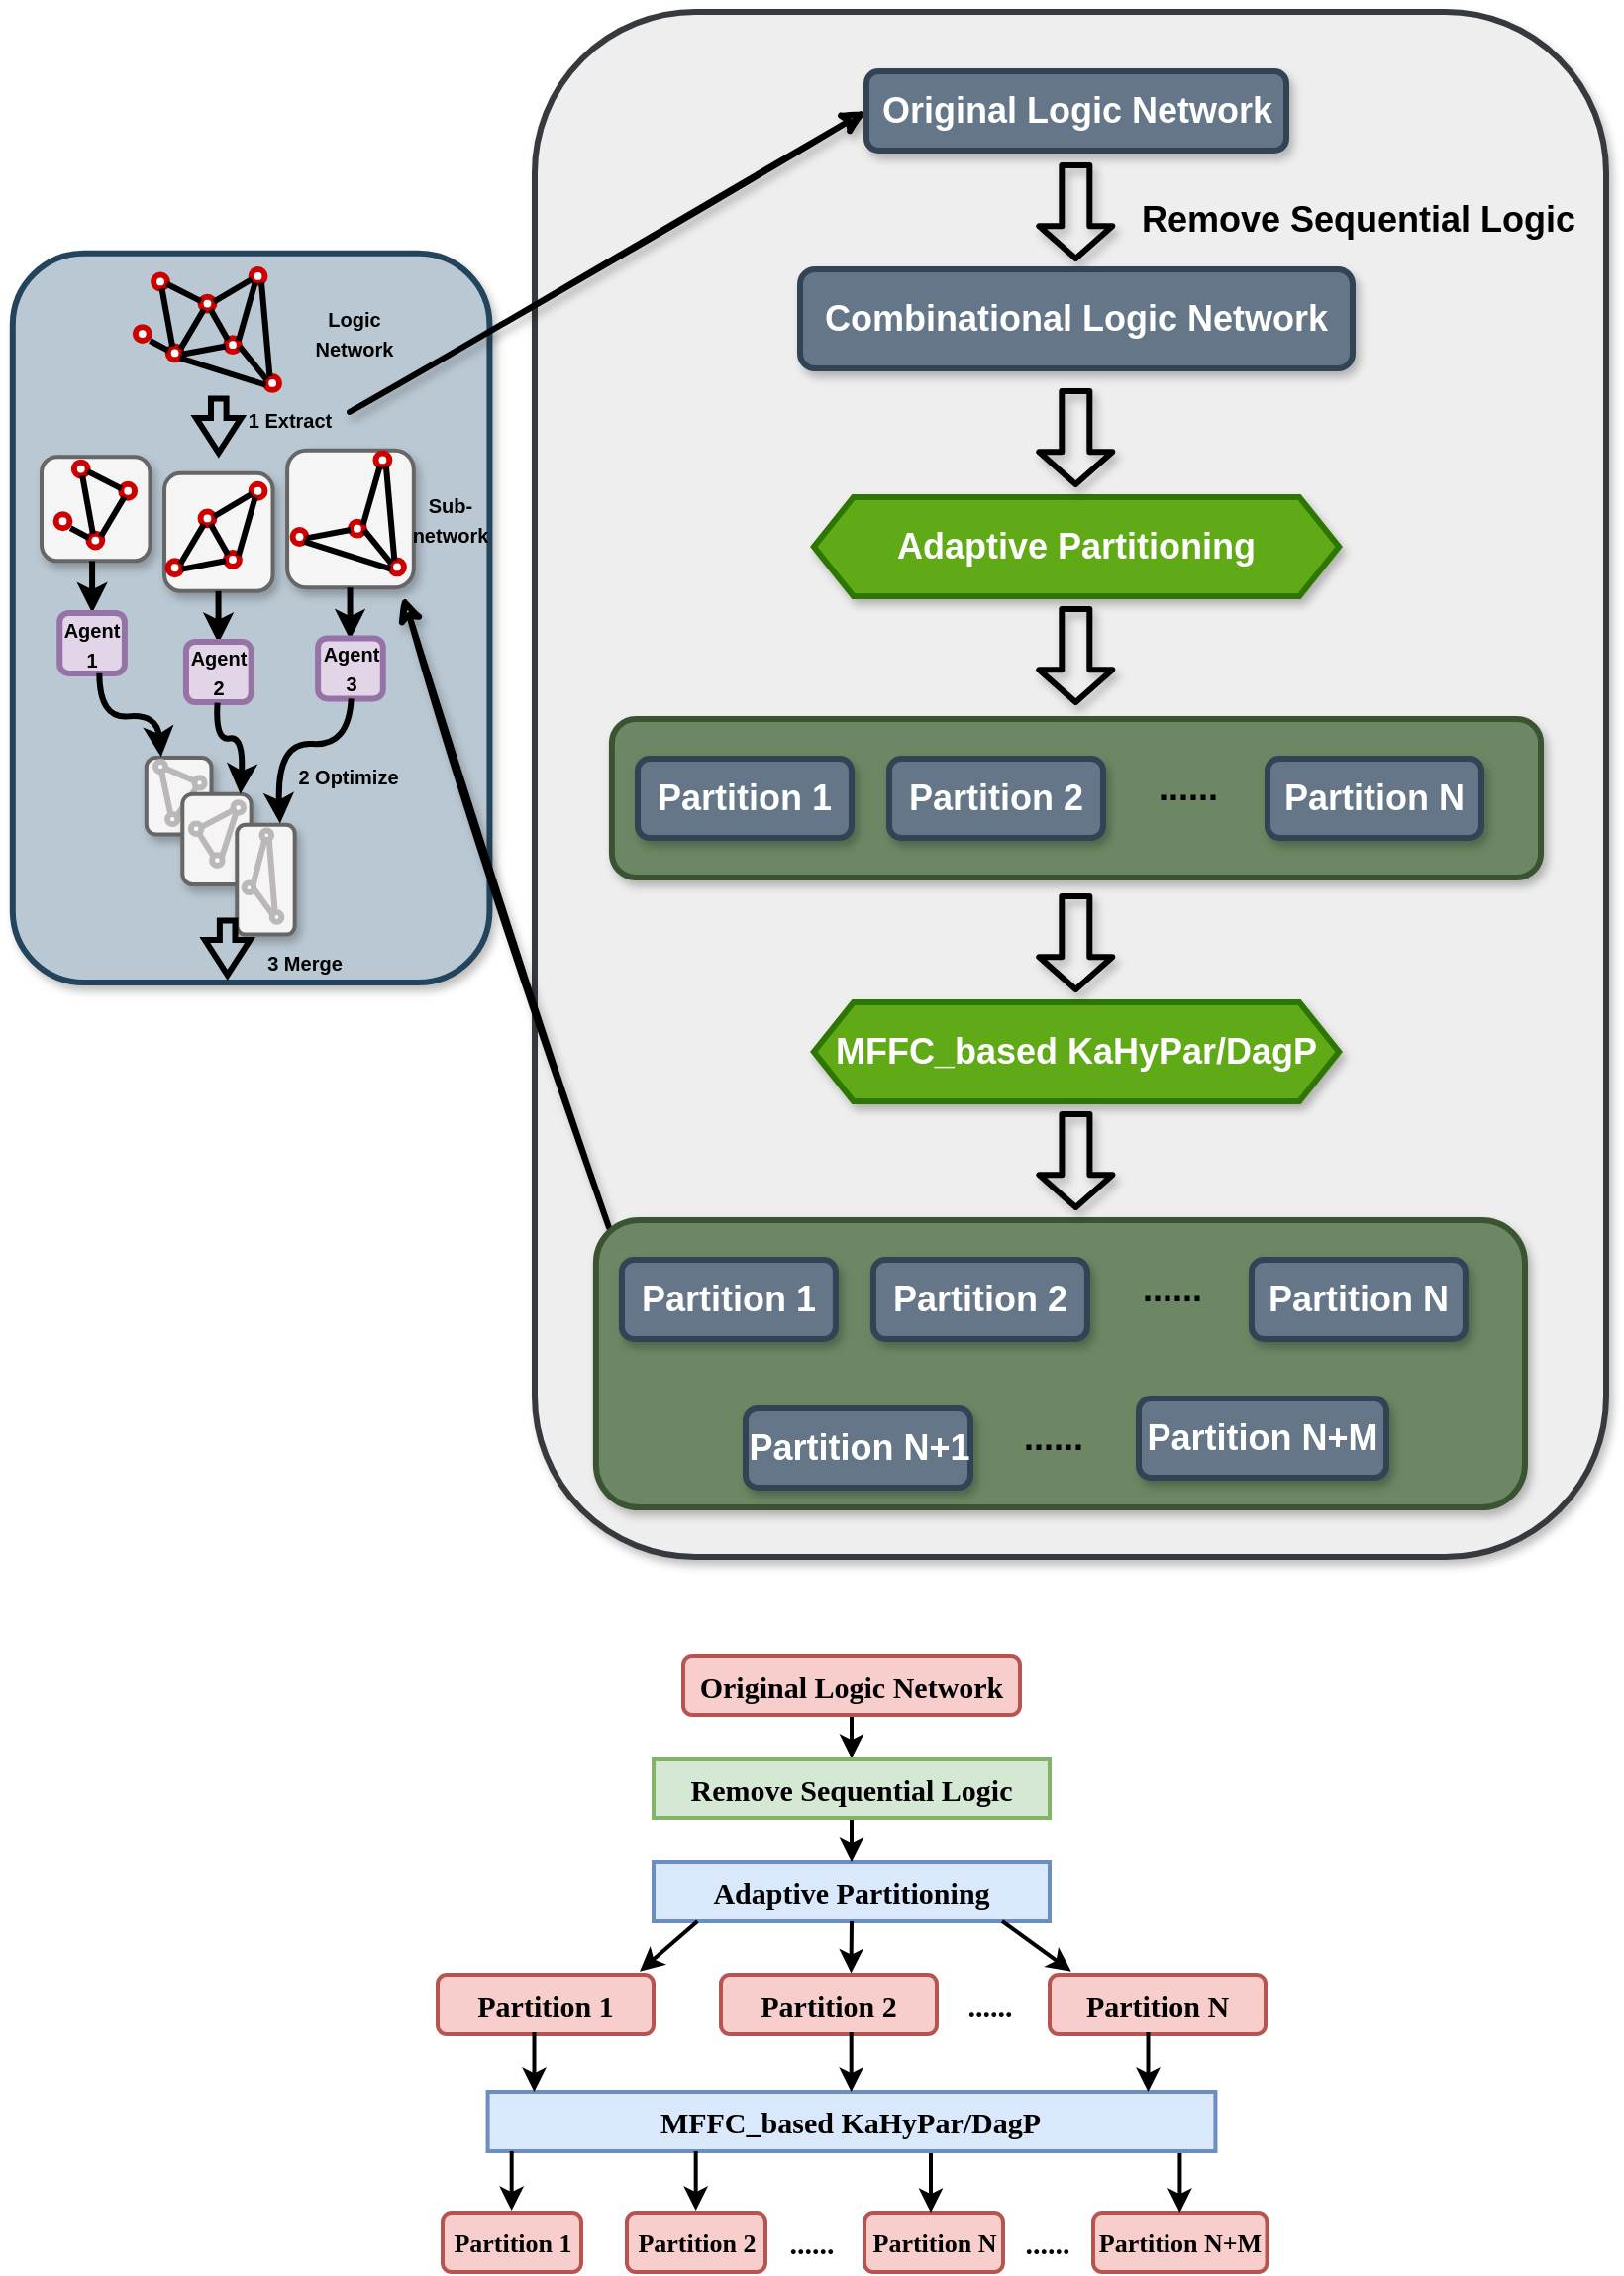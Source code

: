 <mxfile version="24.6.2" type="github">
  <diagram name="第 1 页" id="j_07Ym5FIF2X4ZPxHcAr">
    <mxGraphModel dx="2891" dy="2411" grid="1" gridSize="10" guides="1" tooltips="1" connect="1" arrows="1" fold="1" page="1" pageScale="1" pageWidth="500" pageHeight="350" math="0" shadow="0">
      <root>
        <mxCell id="0" />
        <mxCell id="1" parent="0" />
        <mxCell id="7EjFisQ0ylx8nIiFaVZQ-126" value="" style="rounded=1;whiteSpace=wrap;html=1;glass=0;shadow=1;strokeWidth=3;fontSize=18;fillColor=#eeeeee;strokeColor=#36393d;" vertex="1" parent="1">
          <mxGeometry x="-611" y="-820" width="541" height="780" as="geometry" />
        </mxCell>
        <mxCell id="RKz9n2dJhe-HLLSOtMHz-3" value="&lt;font face=&quot;Times New Roman&quot; style=&quot;font-size: 15px;&quot;&gt;Adaptive Partitioning&lt;/font&gt;" style="rounded=0;whiteSpace=wrap;html=1;fillColor=#dae8fc;strokeColor=#6c8ebf;fontStyle=1;fontSize=15;strokeWidth=2;" parent="1" vertex="1">
          <mxGeometry x="-551" y="114" width="200" height="30" as="geometry" />
        </mxCell>
        <mxCell id="RKz9n2dJhe-HLLSOtMHz-4" value="&lt;font face=&quot;Times New Roman&quot; style=&quot;font-size: 15px;&quot;&gt;Partition 1&lt;/font&gt;" style="rounded=1;whiteSpace=wrap;html=1;fillColor=#f8cecc;strokeColor=#b85450;fontStyle=1;fontSize=15;strokeWidth=2;" parent="1" vertex="1">
          <mxGeometry x="-660" y="171" width="109" height="30" as="geometry" />
        </mxCell>
        <mxCell id="RKz9n2dJhe-HLLSOtMHz-5" value="&lt;font face=&quot;Times New Roman&quot; style=&quot;font-size: 15px;&quot;&gt;Partition 2&lt;/font&gt;" style="rounded=1;whiteSpace=wrap;html=1;fillColor=#f8cecc;strokeColor=#b85450;fontStyle=1;fontSize=15;strokeWidth=2;" parent="1" vertex="1">
          <mxGeometry x="-517" y="171" width="109" height="30" as="geometry" />
        </mxCell>
        <mxCell id="RKz9n2dJhe-HLLSOtMHz-6" value="&lt;font face=&quot;Times New Roman&quot; style=&quot;font-size: 15px;&quot;&gt;&lt;span style=&quot;font-size: 15px;&quot;&gt;......&lt;/span&gt;&lt;/font&gt;" style="text;html=1;strokeColor=none;fillColor=none;align=center;verticalAlign=middle;whiteSpace=wrap;rounded=0;fontStyle=1;fontSize=15;strokeWidth=3;" parent="1" vertex="1">
          <mxGeometry x="-411" y="171" width="60" height="30" as="geometry" />
        </mxCell>
        <mxCell id="RKz9n2dJhe-HLLSOtMHz-7" value="&lt;font face=&quot;Times New Roman&quot; style=&quot;font-size: 15px;&quot;&gt;Partition N&lt;/font&gt;" style="rounded=1;whiteSpace=wrap;html=1;fillColor=#f8cecc;strokeColor=#b85450;fontStyle=1;fontSize=15;strokeWidth=2;" parent="1" vertex="1">
          <mxGeometry x="-351" y="171" width="109" height="30" as="geometry" />
        </mxCell>
        <mxCell id="RKz9n2dJhe-HLLSOtMHz-16" value="" style="endArrow=classic;html=1;rounded=0;exitX=0.111;exitY=1.001;exitDx=0;exitDy=0;exitPerimeter=0;entryX=0.936;entryY=-0.056;entryDx=0;entryDy=0;entryPerimeter=0;fontStyle=1;fontSize=15;strokeWidth=2;" parent="1" source="RKz9n2dJhe-HLLSOtMHz-3" target="RKz9n2dJhe-HLLSOtMHz-4" edge="1">
          <mxGeometry width="50" height="50" relative="1" as="geometry">
            <mxPoint x="-551" y="154" as="sourcePoint" />
            <mxPoint x="-571" y="174" as="targetPoint" />
          </mxGeometry>
        </mxCell>
        <mxCell id="RKz9n2dJhe-HLLSOtMHz-18" value="" style="endArrow=classic;html=1;rounded=0;exitX=0.5;exitY=1;exitDx=0;exitDy=0;entryX=0.603;entryY=-0.026;entryDx=0;entryDy=0;entryPerimeter=0;fontStyle=1;fontSize=15;strokeWidth=2;" parent="1" source="RKz9n2dJhe-HLLSOtMHz-3" target="RKz9n2dJhe-HLLSOtMHz-5" edge="1">
          <mxGeometry width="50" height="50" relative="1" as="geometry">
            <mxPoint x="-477" y="154" as="sourcePoint" />
            <mxPoint x="-477" y="174" as="targetPoint" />
          </mxGeometry>
        </mxCell>
        <mxCell id="RKz9n2dJhe-HLLSOtMHz-19" value="" style="endArrow=classic;html=1;rounded=0;exitX=0.88;exitY=0.998;exitDx=0;exitDy=0;exitPerimeter=0;entryX=0.1;entryY=-0.056;entryDx=0;entryDy=0;entryPerimeter=0;fontStyle=1;fontSize=15;strokeWidth=2;" parent="1" source="RKz9n2dJhe-HLLSOtMHz-3" target="RKz9n2dJhe-HLLSOtMHz-7" edge="1">
          <mxGeometry width="50" height="50" relative="1" as="geometry">
            <mxPoint x="-366.28" y="154" as="sourcePoint" />
            <mxPoint x="-347" y="174" as="targetPoint" />
          </mxGeometry>
        </mxCell>
        <mxCell id="RKz9n2dJhe-HLLSOtMHz-30" style="edgeStyle=orthogonalEdgeStyle;rounded=0;orthogonalLoop=1;jettySize=auto;html=1;fontStyle=1;fontSize=15;strokeWidth=2;" parent="1" source="RKz9n2dJhe-HLLSOtMHz-31" target="RKz9n2dJhe-HLLSOtMHz-32" edge="1">
          <mxGeometry relative="1" as="geometry">
            <mxPoint x="-451" y="56" as="targetPoint" />
          </mxGeometry>
        </mxCell>
        <mxCell id="RKz9n2dJhe-HLLSOtMHz-31" value="&lt;font face=&quot;Times New Roman&quot; style=&quot;font-size: 15px;&quot;&gt;Original Logic Network&lt;/font&gt;" style="rounded=1;whiteSpace=wrap;html=1;fillColor=#f8cecc;strokeColor=#b85450;fontStyle=1;fontSize=15;strokeWidth=2;" parent="1" vertex="1">
          <mxGeometry x="-536" y="10" width="170" height="30" as="geometry" />
        </mxCell>
        <mxCell id="RKz9n2dJhe-HLLSOtMHz-34" style="edgeStyle=orthogonalEdgeStyle;rounded=0;orthogonalLoop=1;jettySize=auto;html=1;entryX=0.5;entryY=0;entryDx=0;entryDy=0;fontStyle=1;fontSize=15;strokeWidth=2;" parent="1" source="RKz9n2dJhe-HLLSOtMHz-32" target="RKz9n2dJhe-HLLSOtMHz-3" edge="1">
          <mxGeometry relative="1" as="geometry">
            <Array as="points">
              <mxPoint x="-451" y="114" />
              <mxPoint x="-451" y="114" />
            </Array>
          </mxGeometry>
        </mxCell>
        <mxCell id="RKz9n2dJhe-HLLSOtMHz-32" value="&lt;font face=&quot;Times New Roman&quot; style=&quot;font-size: 15px;&quot;&gt;Remove Sequential Logic&lt;/font&gt;" style="rounded=0;whiteSpace=wrap;html=1;fillColor=#d5e8d4;strokeColor=#82b366;fontStyle=1;fontSize=15;strokeWidth=2;" parent="1" vertex="1">
          <mxGeometry x="-551" y="62" width="200" height="30" as="geometry" />
        </mxCell>
        <mxCell id="RKz9n2dJhe-HLLSOtMHz-35" value="&lt;font face=&quot;Times New Roman&quot; style=&quot;font-size: 15px;&quot;&gt;MFFC_based KaHyPar/DagP&lt;/font&gt;" style="rounded=0;whiteSpace=wrap;html=1;fillColor=#dae8fc;strokeColor=#6c8ebf;fontStyle=1;fontSize=15;strokeWidth=2;" parent="1" vertex="1">
          <mxGeometry x="-634.72" y="230" width="367.44" height="30" as="geometry" />
        </mxCell>
        <mxCell id="RKz9n2dJhe-HLLSOtMHz-58" value="&lt;font face=&quot;Times New Roman&quot; style=&quot;font-size: 13px;&quot;&gt;Partition 1&lt;/font&gt;" style="rounded=1;whiteSpace=wrap;html=1;fillColor=#f8cecc;strokeColor=#b85450;fontStyle=1;fontSize=13;strokeWidth=2;" parent="1" vertex="1">
          <mxGeometry x="-657.5" y="291" width="70" height="30" as="geometry" />
        </mxCell>
        <mxCell id="RKz9n2dJhe-HLLSOtMHz-59" value="&lt;font face=&quot;Times New Roman&quot; style=&quot;font-size: 13px;&quot;&gt;Partition 2&lt;/font&gt;" style="rounded=1;whiteSpace=wrap;html=1;fillColor=#f8cecc;strokeColor=#b85450;fontStyle=1;fontSize=13;strokeWidth=2;" parent="1" vertex="1">
          <mxGeometry x="-564.5" y="291" width="70" height="30" as="geometry" />
        </mxCell>
        <mxCell id="RKz9n2dJhe-HLLSOtMHz-60" value="&lt;font face=&quot;Times New Roman&quot; style=&quot;font-size: 13px;&quot;&gt;Partition N&lt;/font&gt;" style="rounded=1;whiteSpace=wrap;html=1;fillColor=#f8cecc;strokeColor=#b85450;fontStyle=1;fontSize=13;strokeWidth=2;" parent="1" vertex="1">
          <mxGeometry x="-444.5" y="291" width="70" height="30" as="geometry" />
        </mxCell>
        <mxCell id="RKz9n2dJhe-HLLSOtMHz-61" value="&lt;font face=&quot;Times New Roman&quot; style=&quot;font-size: 15px;&quot;&gt;&lt;span style=&quot;font-size: 15px;&quot;&gt;......&lt;/span&gt;&lt;/font&gt;" style="text;html=1;strokeColor=none;fillColor=none;align=center;verticalAlign=middle;whiteSpace=wrap;rounded=0;fontStyle=1;fontSize=15;strokeWidth=3;" parent="1" vertex="1">
          <mxGeometry x="-501.5" y="291" width="60" height="30" as="geometry" />
        </mxCell>
        <mxCell id="RKz9n2dJhe-HLLSOtMHz-62" value="&lt;font face=&quot;Times New Roman&quot; style=&quot;font-size: 15px;&quot;&gt;&lt;span style=&quot;font-size: 15px;&quot;&gt;......&lt;/span&gt;&lt;/font&gt;" style="text;html=1;strokeColor=none;fillColor=none;align=center;verticalAlign=middle;whiteSpace=wrap;rounded=0;fontStyle=1;fontSize=15;strokeWidth=3;" parent="1" vertex="1">
          <mxGeometry x="-382.5" y="291" width="60" height="30" as="geometry" />
        </mxCell>
        <mxCell id="RKz9n2dJhe-HLLSOtMHz-63" value="&lt;font face=&quot;Times New Roman&quot; style=&quot;font-size: 13px;&quot;&gt;Partition N+M&lt;/font&gt;" style="rounded=1;whiteSpace=wrap;html=1;fillColor=#f8cecc;strokeColor=#b85450;fontStyle=1;fontSize=13;strokeWidth=2;" parent="1" vertex="1">
          <mxGeometry x="-329" y="291" width="87.75" height="30" as="geometry" />
        </mxCell>
        <mxCell id="RKz9n2dJhe-HLLSOtMHz-72" style="edgeStyle=orthogonalEdgeStyle;rounded=0;orthogonalLoop=1;jettySize=auto;html=1;entryX=0.5;entryY=0;entryDx=0;entryDy=0;fontStyle=1;fontSize=15;strokeWidth=3;" parent="1" edge="1">
          <mxGeometry relative="1" as="geometry">
            <mxPoint x="-259.793" y="514" as="sourcePoint" />
          </mxGeometry>
        </mxCell>
        <mxCell id="ZLf4MFJqLTjFAyUDDvO9-2" style="edgeStyle=orthogonalEdgeStyle;rounded=0;orthogonalLoop=1;jettySize=auto;html=1;entryX=0.092;entryY=0;entryDx=0;entryDy=0;entryPerimeter=0;fontStyle=1;fontSize=15;strokeWidth=2;" parent="1" edge="1">
          <mxGeometry relative="1" as="geometry">
            <mxPoint x="-611.25" y="230" as="targetPoint" />
            <mxPoint x="-611.25" y="200" as="sourcePoint" />
          </mxGeometry>
        </mxCell>
        <mxCell id="ZLf4MFJqLTjFAyUDDvO9-3" style="edgeStyle=orthogonalEdgeStyle;rounded=0;orthogonalLoop=1;jettySize=auto;html=1;entryX=0.092;entryY=0;entryDx=0;entryDy=0;entryPerimeter=0;fontStyle=1;fontSize=15;strokeWidth=2;" parent="1" edge="1">
          <mxGeometry relative="1" as="geometry">
            <mxPoint x="-451.17" y="230" as="targetPoint" />
            <mxPoint x="-451.17" y="200" as="sourcePoint" />
          </mxGeometry>
        </mxCell>
        <mxCell id="ZLf4MFJqLTjFAyUDDvO9-4" style="edgeStyle=orthogonalEdgeStyle;rounded=0;orthogonalLoop=1;jettySize=auto;html=1;entryX=0.092;entryY=0;entryDx=0;entryDy=0;entryPerimeter=0;fontStyle=1;fontSize=15;strokeWidth=2;" parent="1" edge="1">
          <mxGeometry relative="1" as="geometry">
            <mxPoint x="-301.25" y="230" as="targetPoint" />
            <mxPoint x="-301.25" y="200" as="sourcePoint" />
          </mxGeometry>
        </mxCell>
        <mxCell id="ZLf4MFJqLTjFAyUDDvO9-5" style="edgeStyle=orthogonalEdgeStyle;rounded=0;orthogonalLoop=1;jettySize=auto;html=1;entryX=0.092;entryY=0;entryDx=0;entryDy=0;entryPerimeter=0;fontStyle=1;fontSize=15;strokeWidth=2;" parent="1" edge="1">
          <mxGeometry relative="1" as="geometry">
            <mxPoint x="-622.67" y="290" as="targetPoint" />
            <mxPoint x="-622.67" y="260" as="sourcePoint" />
          </mxGeometry>
        </mxCell>
        <mxCell id="ZLf4MFJqLTjFAyUDDvO9-6" style="edgeStyle=orthogonalEdgeStyle;rounded=0;orthogonalLoop=1;jettySize=auto;html=1;entryX=0.092;entryY=0;entryDx=0;entryDy=0;entryPerimeter=0;fontStyle=1;fontSize=15;strokeWidth=2;" parent="1" edge="1">
          <mxGeometry relative="1" as="geometry">
            <mxPoint x="-529.67" y="290" as="targetPoint" />
            <mxPoint x="-529.67" y="260" as="sourcePoint" />
          </mxGeometry>
        </mxCell>
        <mxCell id="ZLf4MFJqLTjFAyUDDvO9-7" style="edgeStyle=orthogonalEdgeStyle;rounded=0;orthogonalLoop=1;jettySize=auto;html=1;entryX=0.092;entryY=0;entryDx=0;entryDy=0;entryPerimeter=0;fontStyle=1;fontSize=15;strokeWidth=2;" parent="1" edge="1">
          <mxGeometry relative="1" as="geometry">
            <mxPoint x="-411" y="291" as="targetPoint" />
            <mxPoint x="-411" y="261" as="sourcePoint" />
          </mxGeometry>
        </mxCell>
        <mxCell id="ZLf4MFJqLTjFAyUDDvO9-8" style="edgeStyle=orthogonalEdgeStyle;rounded=0;orthogonalLoop=1;jettySize=auto;html=1;entryX=0.092;entryY=0;entryDx=0;entryDy=0;entryPerimeter=0;fontStyle=1;fontSize=15;strokeWidth=2;" parent="1" edge="1">
          <mxGeometry relative="1" as="geometry">
            <mxPoint x="-285.29" y="291" as="targetPoint" />
            <mxPoint x="-285.29" y="261" as="sourcePoint" />
          </mxGeometry>
        </mxCell>
        <mxCell id="7EjFisQ0ylx8nIiFaVZQ-1" value="" style="group" vertex="1" connectable="0" parent="1">
          <mxGeometry x="-860" y="-690" width="270" height="360" as="geometry" />
        </mxCell>
        <mxCell id="7EjFisQ0ylx8nIiFaVZQ-2" value="" style="rounded=1;whiteSpace=wrap;html=1;fillColor=#bac8d3;strokeColor=#23445d;strokeWidth=3;shadow=1;" vertex="1" parent="7EjFisQ0ylx8nIiFaVZQ-1">
          <mxGeometry x="-14.595" y="-8.182" width="240.811" height="368.182" as="geometry" />
        </mxCell>
        <mxCell id="7EjFisQ0ylx8nIiFaVZQ-3" value="" style="rounded=1;whiteSpace=wrap;html=1;fillColor=#f5f5f5;fontColor=#333333;strokeColor=#666666;strokeWidth=2;shadow=1;" vertex="1" parent="7EjFisQ0ylx8nIiFaVZQ-1">
          <mxGeometry x="124.054" y="91.385" width="63.851" height="69.231" as="geometry" />
        </mxCell>
        <mxCell id="7EjFisQ0ylx8nIiFaVZQ-4" value="" style="rounded=1;whiteSpace=wrap;html=1;fillColor=#f5f5f5;fontColor=#333333;strokeColor=#666666;strokeWidth=2;shadow=1;" vertex="1" parent="7EjFisQ0ylx8nIiFaVZQ-1">
          <mxGeometry x="62.027" y="102.877" width="54.73" height="59.538" as="geometry" />
        </mxCell>
        <mxCell id="7EjFisQ0ylx8nIiFaVZQ-5" value="" style="rounded=1;whiteSpace=wrap;html=1;fillColor=#f5f5f5;fontColor=#333333;strokeColor=#666666;strokeWidth=2;shadow=1;" vertex="1" parent="7EjFisQ0ylx8nIiFaVZQ-1">
          <mxGeometry y="94.569" width="54.73" height="52.615" as="geometry" />
        </mxCell>
        <mxCell id="7EjFisQ0ylx8nIiFaVZQ-6" value="" style="ellipse;whiteSpace=wrap;html=1;aspect=fixed;strokeColor=#CC0000;strokeWidth=3;" vertex="1" parent="7EjFisQ0ylx8nIiFaVZQ-1">
          <mxGeometry x="56.554" y="2.769" width="6.916" height="6.916" as="geometry" />
        </mxCell>
        <mxCell id="7EjFisQ0ylx8nIiFaVZQ-7" value="" style="ellipse;whiteSpace=wrap;html=1;aspect=fixed;strokeColor=#CC0000;strokeWidth=3;" vertex="1" parent="7EjFisQ0ylx8nIiFaVZQ-1">
          <mxGeometry x="63.851" y="38.769" width="6.916" height="6.916" as="geometry" />
        </mxCell>
        <mxCell id="7EjFisQ0ylx8nIiFaVZQ-8" value="" style="ellipse;whiteSpace=wrap;html=1;aspect=fixed;strokeColor=#CC0000;strokeWidth=3;" vertex="1" parent="7EjFisQ0ylx8nIiFaVZQ-1">
          <mxGeometry x="80.27" y="13.846" width="6.916" height="6.916" as="geometry" />
        </mxCell>
        <mxCell id="7EjFisQ0ylx8nIiFaVZQ-9" value="" style="ellipse;whiteSpace=wrap;html=1;aspect=fixed;strokeColor=#CC0000;strokeWidth=3;" vertex="1" parent="7EjFisQ0ylx8nIiFaVZQ-1">
          <mxGeometry x="93.041" y="34.615" width="6.916" height="6.916" as="geometry" />
        </mxCell>
        <mxCell id="7EjFisQ0ylx8nIiFaVZQ-10" value="" style="ellipse;whiteSpace=wrap;html=1;aspect=fixed;strokeColor=#CC0000;strokeWidth=3;" vertex="1" parent="7EjFisQ0ylx8nIiFaVZQ-1">
          <mxGeometry x="105.811" width="6.916" height="6.916" as="geometry" />
        </mxCell>
        <mxCell id="7EjFisQ0ylx8nIiFaVZQ-11" value="" style="ellipse;whiteSpace=wrap;html=1;aspect=fixed;strokeColor=#CC0000;strokeWidth=3;" vertex="1" parent="7EjFisQ0ylx8nIiFaVZQ-1">
          <mxGeometry x="113.108" y="54" width="6.916" height="6.916" as="geometry" />
        </mxCell>
        <mxCell id="7EjFisQ0ylx8nIiFaVZQ-12" value="" style="ellipse;whiteSpace=wrap;html=1;aspect=fixed;strokeColor=#CC0000;strokeWidth=3;" vertex="1" parent="7EjFisQ0ylx8nIiFaVZQ-1">
          <mxGeometry x="47.432" y="29.077" width="6.916" height="6.916" as="geometry" />
        </mxCell>
        <mxCell id="7EjFisQ0ylx8nIiFaVZQ-13" value="" style="endArrow=none;html=1;rounded=0;strokeWidth=3;exitX=0.017;exitY=0.313;exitDx=0;exitDy=0;exitPerimeter=0;" edge="1" parent="7EjFisQ0ylx8nIiFaVZQ-1" source="7EjFisQ0ylx8nIiFaVZQ-7">
          <mxGeometry width="50" height="50" relative="1" as="geometry">
            <mxPoint x="45.608" y="49.846" as="sourcePoint" />
            <mxPoint x="54.73" y="36" as="targetPoint" />
          </mxGeometry>
        </mxCell>
        <mxCell id="7EjFisQ0ylx8nIiFaVZQ-14" value="" style="endArrow=none;html=1;rounded=0;strokeWidth=3;exitX=0.321;exitY=0.022;exitDx=0;exitDy=0;exitPerimeter=0;entryX=0.609;entryY=1;entryDx=0;entryDy=0;entryPerimeter=0;" edge="1" parent="7EjFisQ0ylx8nIiFaVZQ-1" source="7EjFisQ0ylx8nIiFaVZQ-7" target="7EjFisQ0ylx8nIiFaVZQ-6">
          <mxGeometry width="50" height="50" relative="1" as="geometry">
            <mxPoint x="69.507" y="20.215" as="sourcePoint" />
            <mxPoint x="60.203" y="13.846" as="targetPoint" />
          </mxGeometry>
        </mxCell>
        <mxCell id="7EjFisQ0ylx8nIiFaVZQ-15" value="" style="endArrow=none;html=1;rounded=0;strokeWidth=3;exitX=0.027;exitY=0.324;exitDx=0;exitDy=0;exitPerimeter=0;entryX=0.974;entryY=0.663;entryDx=0;entryDy=0;entryPerimeter=0;" edge="1" parent="7EjFisQ0ylx8nIiFaVZQ-1" source="7EjFisQ0ylx8nIiFaVZQ-8" target="7EjFisQ0ylx8nIiFaVZQ-6">
          <mxGeometry width="50" height="50" relative="1" as="geometry">
            <mxPoint x="73.155" y="17.446" as="sourcePoint" />
            <mxPoint x="63.851" y="11.077" as="targetPoint" />
          </mxGeometry>
        </mxCell>
        <mxCell id="7EjFisQ0ylx8nIiFaVZQ-16" value="" style="endArrow=none;html=1;rounded=0;strokeWidth=3;exitX=0.906;exitY=0.204;exitDx=0;exitDy=0;exitPerimeter=0;" edge="1" parent="7EjFisQ0ylx8nIiFaVZQ-1" source="7EjFisQ0ylx8nIiFaVZQ-7" target="7EjFisQ0ylx8nIiFaVZQ-8">
          <mxGeometry width="50" height="50" relative="1" as="geometry">
            <mxPoint x="67.682" y="47.908" as="sourcePoint" />
            <mxPoint x="58.378" y="41.538" as="targetPoint" />
          </mxGeometry>
        </mxCell>
        <mxCell id="7EjFisQ0ylx8nIiFaVZQ-17" value="" style="endArrow=none;html=1;rounded=0;strokeWidth=3;exitX=1.003;exitY=0.597;exitDx=0;exitDy=0;exitPerimeter=0;entryX=-0.006;entryY=0.597;entryDx=0;entryDy=0;entryPerimeter=0;" edge="1" parent="7EjFisQ0ylx8nIiFaVZQ-1" source="7EjFisQ0ylx8nIiFaVZQ-7" target="7EjFisQ0ylx8nIiFaVZQ-9">
          <mxGeometry width="50" height="50" relative="1" as="geometry">
            <mxPoint x="72.243" y="43.754" as="sourcePoint" />
            <mxPoint x="83.189" y="26.308" as="targetPoint" />
          </mxGeometry>
        </mxCell>
        <mxCell id="7EjFisQ0ylx8nIiFaVZQ-18" value="" style="endArrow=none;html=1;rounded=0;strokeWidth=3;entryX=0;entryY=0;entryDx=0;entryDy=0;" edge="1" parent="7EjFisQ0ylx8nIiFaVZQ-1" source="7EjFisQ0ylx8nIiFaVZQ-8" target="7EjFisQ0ylx8nIiFaVZQ-9">
          <mxGeometry width="50" height="50" relative="1" as="geometry">
            <mxPoint x="72.973" y="48.185" as="sourcePoint" />
            <mxPoint x="95.23" y="45.692" as="targetPoint" />
          </mxGeometry>
        </mxCell>
        <mxCell id="7EjFisQ0ylx8nIiFaVZQ-19" value="" style="endArrow=none;html=1;rounded=0;strokeWidth=3;exitX=0.975;exitY=0.358;exitDx=0;exitDy=0;exitPerimeter=0;entryX=0.04;entryY=0.72;entryDx=0;entryDy=0;entryPerimeter=0;" edge="1" parent="7EjFisQ0ylx8nIiFaVZQ-1" source="7EjFisQ0ylx8nIiFaVZQ-8" target="7EjFisQ0ylx8nIiFaVZQ-10">
          <mxGeometry width="50" height="50" relative="1" as="geometry">
            <mxPoint x="72.243" y="43.754" as="sourcePoint" />
            <mxPoint x="83.189" y="26.308" as="targetPoint" />
          </mxGeometry>
        </mxCell>
        <mxCell id="7EjFisQ0ylx8nIiFaVZQ-20" value="" style="endArrow=none;html=1;rounded=0;strokeWidth=3;entryX=0.923;entryY=0.216;entryDx=0;entryDy=0;exitX=0.292;exitY=0.963;exitDx=0;exitDy=0;exitPerimeter=0;entryPerimeter=0;" edge="1" parent="7EjFisQ0ylx8nIiFaVZQ-1" source="7EjFisQ0ylx8nIiFaVZQ-10" target="7EjFisQ0ylx8nIiFaVZQ-9">
          <mxGeometry width="50" height="50" relative="1" as="geometry">
            <mxPoint x="88.115" y="26.308" as="sourcePoint" />
            <mxPoint x="95.959" y="39.046" as="targetPoint" />
          </mxGeometry>
        </mxCell>
        <mxCell id="7EjFisQ0ylx8nIiFaVZQ-21" value="" style="endArrow=none;html=1;rounded=0;strokeWidth=3;exitX=1.012;exitY=0.625;exitDx=0;exitDy=0;exitPerimeter=0;entryX=0.073;entryY=0.237;entryDx=0;entryDy=0;entryPerimeter=0;" edge="1" parent="7EjFisQ0ylx8nIiFaVZQ-1" source="7EjFisQ0ylx8nIiFaVZQ-9" target="7EjFisQ0ylx8nIiFaVZQ-11">
          <mxGeometry width="50" height="50" relative="1" as="geometry">
            <mxPoint x="88.115" y="26.308" as="sourcePoint" />
            <mxPoint x="118.581" y="52.615" as="targetPoint" />
          </mxGeometry>
        </mxCell>
        <mxCell id="7EjFisQ0ylx8nIiFaVZQ-22" value="" style="endArrow=none;html=1;rounded=0;strokeWidth=3;entryX=0.308;entryY=0.021;entryDx=0;entryDy=0;exitX=0.755;exitY=0.968;exitDx=0;exitDy=0;exitPerimeter=0;entryPerimeter=0;" edge="1" parent="7EjFisQ0ylx8nIiFaVZQ-1" source="7EjFisQ0ylx8nIiFaVZQ-10" target="7EjFisQ0ylx8nIiFaVZQ-11">
          <mxGeometry width="50" height="50" relative="1" as="geometry">
            <mxPoint x="109.824" y="13.569" as="sourcePoint" />
            <mxPoint x="101.615" y="39.877" as="targetPoint" />
          </mxGeometry>
        </mxCell>
        <mxCell id="7EjFisQ0ylx8nIiFaVZQ-23" value="" style="ellipse;whiteSpace=wrap;html=1;aspect=fixed;strokeColor=#CC0000;strokeWidth=3;" vertex="1" parent="7EjFisQ0ylx8nIiFaVZQ-1">
          <mxGeometry x="16.419" y="97.338" width="6.916" height="6.916" as="geometry" />
        </mxCell>
        <mxCell id="7EjFisQ0ylx8nIiFaVZQ-24" value="" style="ellipse;whiteSpace=wrap;html=1;aspect=fixed;strokeColor=#CC0000;strokeWidth=3;" vertex="1" parent="7EjFisQ0ylx8nIiFaVZQ-1">
          <mxGeometry x="23.716" y="133.338" width="6.916" height="6.916" as="geometry" />
        </mxCell>
        <mxCell id="7EjFisQ0ylx8nIiFaVZQ-25" value="" style="ellipse;whiteSpace=wrap;html=1;aspect=fixed;strokeColor=#CC0000;strokeWidth=3;" vertex="1" parent="7EjFisQ0ylx8nIiFaVZQ-1">
          <mxGeometry x="40.135" y="108.415" width="6.916" height="6.916" as="geometry" />
        </mxCell>
        <mxCell id="7EjFisQ0ylx8nIiFaVZQ-26" value="" style="ellipse;whiteSpace=wrap;html=1;aspect=fixed;strokeColor=#CC0000;strokeWidth=3;" vertex="1" parent="7EjFisQ0ylx8nIiFaVZQ-1">
          <mxGeometry x="7.297" y="123.646" width="6.916" height="6.916" as="geometry" />
        </mxCell>
        <mxCell id="7EjFisQ0ylx8nIiFaVZQ-27" value="" style="endArrow=none;html=1;rounded=0;strokeWidth=3;exitX=0.017;exitY=0.313;exitDx=0;exitDy=0;exitPerimeter=0;" edge="1" parent="7EjFisQ0ylx8nIiFaVZQ-1" source="7EjFisQ0ylx8nIiFaVZQ-24">
          <mxGeometry width="50" height="50" relative="1" as="geometry">
            <mxPoint x="5.473" y="144.415" as="sourcePoint" />
            <mxPoint x="14.595" y="130.569" as="targetPoint" />
          </mxGeometry>
        </mxCell>
        <mxCell id="7EjFisQ0ylx8nIiFaVZQ-28" value="" style="endArrow=none;html=1;rounded=0;strokeWidth=3;exitX=0.321;exitY=0.022;exitDx=0;exitDy=0;exitPerimeter=0;entryX=0.609;entryY=1;entryDx=0;entryDy=0;entryPerimeter=0;" edge="1" parent="7EjFisQ0ylx8nIiFaVZQ-1" source="7EjFisQ0ylx8nIiFaVZQ-24" target="7EjFisQ0ylx8nIiFaVZQ-23">
          <mxGeometry width="50" height="50" relative="1" as="geometry">
            <mxPoint x="29.372" y="114.785" as="sourcePoint" />
            <mxPoint x="20.068" y="108.415" as="targetPoint" />
          </mxGeometry>
        </mxCell>
        <mxCell id="7EjFisQ0ylx8nIiFaVZQ-29" value="" style="endArrow=none;html=1;rounded=0;strokeWidth=3;exitX=0.027;exitY=0.324;exitDx=0;exitDy=0;exitPerimeter=0;entryX=0.974;entryY=0.663;entryDx=0;entryDy=0;entryPerimeter=0;" edge="1" parent="7EjFisQ0ylx8nIiFaVZQ-1" source="7EjFisQ0ylx8nIiFaVZQ-25" target="7EjFisQ0ylx8nIiFaVZQ-23">
          <mxGeometry width="50" height="50" relative="1" as="geometry">
            <mxPoint x="33.02" y="112.015" as="sourcePoint" />
            <mxPoint x="23.716" y="105.646" as="targetPoint" />
          </mxGeometry>
        </mxCell>
        <mxCell id="7EjFisQ0ylx8nIiFaVZQ-30" value="" style="endArrow=none;html=1;rounded=0;strokeWidth=3;exitX=0.906;exitY=0.204;exitDx=0;exitDy=0;exitPerimeter=0;" edge="1" parent="7EjFisQ0ylx8nIiFaVZQ-1" source="7EjFisQ0ylx8nIiFaVZQ-24" target="7EjFisQ0ylx8nIiFaVZQ-25">
          <mxGeometry width="50" height="50" relative="1" as="geometry">
            <mxPoint x="27.547" y="142.477" as="sourcePoint" />
            <mxPoint x="18.243" y="136.108" as="targetPoint" />
          </mxGeometry>
        </mxCell>
        <mxCell id="7EjFisQ0ylx8nIiFaVZQ-31" value="" style="endArrow=none;html=1;rounded=0;strokeWidth=3;exitX=1;exitY=1;exitDx=0;exitDy=0;entryX=0.018;entryY=0.633;entryDx=0;entryDy=0;entryPerimeter=0;" edge="1" parent="7EjFisQ0ylx8nIiFaVZQ-1" source="7EjFisQ0ylx8nIiFaVZQ-7" target="7EjFisQ0ylx8nIiFaVZQ-11">
          <mxGeometry width="50" height="50" relative="1" as="geometry">
            <mxPoint x="72.973" y="48.185" as="sourcePoint" />
            <mxPoint x="122.23" y="55.385" as="targetPoint" />
          </mxGeometry>
        </mxCell>
        <mxCell id="7EjFisQ0ylx8nIiFaVZQ-32" value="" style="ellipse;whiteSpace=wrap;html=1;aspect=fixed;strokeColor=#CC0000;strokeWidth=3;" vertex="1" parent="7EjFisQ0ylx8nIiFaVZQ-1">
          <mxGeometry x="63.851" y="147.185" width="6.916" height="6.916" as="geometry" />
        </mxCell>
        <mxCell id="7EjFisQ0ylx8nIiFaVZQ-33" value="" style="ellipse;whiteSpace=wrap;html=1;aspect=fixed;strokeColor=#CC0000;strokeWidth=3;" vertex="1" parent="7EjFisQ0ylx8nIiFaVZQ-1">
          <mxGeometry x="80.27" y="122.262" width="6.916" height="6.916" as="geometry" />
        </mxCell>
        <mxCell id="7EjFisQ0ylx8nIiFaVZQ-34" value="" style="ellipse;whiteSpace=wrap;html=1;aspect=fixed;strokeColor=#CC0000;strokeWidth=3;" vertex="1" parent="7EjFisQ0ylx8nIiFaVZQ-1">
          <mxGeometry x="93.041" y="143.031" width="6.916" height="6.916" as="geometry" />
        </mxCell>
        <mxCell id="7EjFisQ0ylx8nIiFaVZQ-35" value="" style="ellipse;whiteSpace=wrap;html=1;aspect=fixed;strokeColor=#CC0000;strokeWidth=3;" vertex="1" parent="7EjFisQ0ylx8nIiFaVZQ-1">
          <mxGeometry x="105.811" y="108.415" width="6.916" height="6.916" as="geometry" />
        </mxCell>
        <mxCell id="7EjFisQ0ylx8nIiFaVZQ-36" value="" style="endArrow=none;html=1;rounded=0;strokeWidth=3;exitX=0.906;exitY=0.204;exitDx=0;exitDy=0;exitPerimeter=0;" edge="1" parent="7EjFisQ0ylx8nIiFaVZQ-1" source="7EjFisQ0ylx8nIiFaVZQ-32" target="7EjFisQ0ylx8nIiFaVZQ-33">
          <mxGeometry width="50" height="50" relative="1" as="geometry">
            <mxPoint x="67.682" y="156.323" as="sourcePoint" />
            <mxPoint x="58.378" y="149.954" as="targetPoint" />
          </mxGeometry>
        </mxCell>
        <mxCell id="7EjFisQ0ylx8nIiFaVZQ-37" value="" style="endArrow=none;html=1;rounded=0;strokeWidth=3;exitX=1.003;exitY=0.597;exitDx=0;exitDy=0;exitPerimeter=0;entryX=-0.006;entryY=0.597;entryDx=0;entryDy=0;entryPerimeter=0;" edge="1" parent="7EjFisQ0ylx8nIiFaVZQ-1" source="7EjFisQ0ylx8nIiFaVZQ-32" target="7EjFisQ0ylx8nIiFaVZQ-34">
          <mxGeometry width="50" height="50" relative="1" as="geometry">
            <mxPoint x="72.243" y="152.169" as="sourcePoint" />
            <mxPoint x="83.189" y="134.723" as="targetPoint" />
          </mxGeometry>
        </mxCell>
        <mxCell id="7EjFisQ0ylx8nIiFaVZQ-38" value="" style="endArrow=none;html=1;rounded=0;strokeWidth=3;entryX=0;entryY=0;entryDx=0;entryDy=0;" edge="1" parent="7EjFisQ0ylx8nIiFaVZQ-1" source="7EjFisQ0ylx8nIiFaVZQ-33" target="7EjFisQ0ylx8nIiFaVZQ-34">
          <mxGeometry width="50" height="50" relative="1" as="geometry">
            <mxPoint x="72.973" y="156.6" as="sourcePoint" />
            <mxPoint x="95.23" y="154.108" as="targetPoint" />
          </mxGeometry>
        </mxCell>
        <mxCell id="7EjFisQ0ylx8nIiFaVZQ-39" value="" style="endArrow=none;html=1;rounded=0;strokeWidth=3;exitX=0.975;exitY=0.358;exitDx=0;exitDy=0;exitPerimeter=0;entryX=0.04;entryY=0.72;entryDx=0;entryDy=0;entryPerimeter=0;" edge="1" parent="7EjFisQ0ylx8nIiFaVZQ-1" source="7EjFisQ0ylx8nIiFaVZQ-33" target="7EjFisQ0ylx8nIiFaVZQ-35">
          <mxGeometry width="50" height="50" relative="1" as="geometry">
            <mxPoint x="72.243" y="152.169" as="sourcePoint" />
            <mxPoint x="83.189" y="134.723" as="targetPoint" />
          </mxGeometry>
        </mxCell>
        <mxCell id="7EjFisQ0ylx8nIiFaVZQ-40" value="" style="endArrow=none;html=1;rounded=0;strokeWidth=3;entryX=0.923;entryY=0.216;entryDx=0;entryDy=0;exitX=0.292;exitY=0.963;exitDx=0;exitDy=0;exitPerimeter=0;entryPerimeter=0;" edge="1" parent="7EjFisQ0ylx8nIiFaVZQ-1" source="7EjFisQ0ylx8nIiFaVZQ-35" target="7EjFisQ0ylx8nIiFaVZQ-34">
          <mxGeometry width="50" height="50" relative="1" as="geometry">
            <mxPoint x="88.115" y="134.723" as="sourcePoint" />
            <mxPoint x="95.959" y="147.462" as="targetPoint" />
          </mxGeometry>
        </mxCell>
        <mxCell id="7EjFisQ0ylx8nIiFaVZQ-41" value="" style="ellipse;whiteSpace=wrap;html=1;aspect=fixed;strokeColor=#CC0000;strokeWidth=3;" vertex="1" parent="7EjFisQ0ylx8nIiFaVZQ-1">
          <mxGeometry x="126.791" y="131.538" width="6.916" height="6.916" as="geometry" />
        </mxCell>
        <mxCell id="7EjFisQ0ylx8nIiFaVZQ-42" value="" style="ellipse;whiteSpace=wrap;html=1;aspect=fixed;strokeColor=#CC0000;strokeWidth=3;" vertex="1" parent="7EjFisQ0ylx8nIiFaVZQ-1">
          <mxGeometry x="155.98" y="127.385" width="6.916" height="6.916" as="geometry" />
        </mxCell>
        <mxCell id="7EjFisQ0ylx8nIiFaVZQ-43" value="" style="ellipse;whiteSpace=wrap;html=1;aspect=fixed;strokeColor=#CC0000;strokeWidth=3;" vertex="1" parent="7EjFisQ0ylx8nIiFaVZQ-1">
          <mxGeometry x="168.75" y="92.769" width="6.916" height="6.916" as="geometry" />
        </mxCell>
        <mxCell id="7EjFisQ0ylx8nIiFaVZQ-44" value="" style="ellipse;whiteSpace=wrap;html=1;aspect=fixed;strokeColor=#CC0000;strokeWidth=3;" vertex="1" parent="7EjFisQ0ylx8nIiFaVZQ-1">
          <mxGeometry x="176.047" y="146.769" width="6.916" height="6.916" as="geometry" />
        </mxCell>
        <mxCell id="7EjFisQ0ylx8nIiFaVZQ-45" value="" style="endArrow=none;html=1;rounded=0;strokeWidth=3;exitX=1.003;exitY=0.597;exitDx=0;exitDy=0;exitPerimeter=0;entryX=-0.006;entryY=0.597;entryDx=0;entryDy=0;entryPerimeter=0;" edge="1" parent="7EjFisQ0ylx8nIiFaVZQ-1" source="7EjFisQ0ylx8nIiFaVZQ-41" target="7EjFisQ0ylx8nIiFaVZQ-42">
          <mxGeometry width="50" height="50" relative="1" as="geometry">
            <mxPoint x="135.182" y="136.523" as="sourcePoint" />
            <mxPoint x="146.128" y="119.077" as="targetPoint" />
          </mxGeometry>
        </mxCell>
        <mxCell id="7EjFisQ0ylx8nIiFaVZQ-46" value="" style="endArrow=none;html=1;rounded=0;strokeWidth=3;entryX=0.923;entryY=0.216;entryDx=0;entryDy=0;exitX=0.292;exitY=0.963;exitDx=0;exitDy=0;exitPerimeter=0;entryPerimeter=0;" edge="1" parent="7EjFisQ0ylx8nIiFaVZQ-1" source="7EjFisQ0ylx8nIiFaVZQ-43" target="7EjFisQ0ylx8nIiFaVZQ-42">
          <mxGeometry width="50" height="50" relative="1" as="geometry">
            <mxPoint x="151.054" y="119.077" as="sourcePoint" />
            <mxPoint x="158.899" y="131.815" as="targetPoint" />
          </mxGeometry>
        </mxCell>
        <mxCell id="7EjFisQ0ylx8nIiFaVZQ-47" value="" style="endArrow=none;html=1;rounded=0;strokeWidth=3;exitX=1.012;exitY=0.625;exitDx=0;exitDy=0;exitPerimeter=0;entryX=0.073;entryY=0.237;entryDx=0;entryDy=0;entryPerimeter=0;" edge="1" parent="7EjFisQ0ylx8nIiFaVZQ-1" source="7EjFisQ0ylx8nIiFaVZQ-42" target="7EjFisQ0ylx8nIiFaVZQ-44">
          <mxGeometry width="50" height="50" relative="1" as="geometry">
            <mxPoint x="151.054" y="119.077" as="sourcePoint" />
            <mxPoint x="181.52" y="145.385" as="targetPoint" />
          </mxGeometry>
        </mxCell>
        <mxCell id="7EjFisQ0ylx8nIiFaVZQ-48" value="" style="endArrow=none;html=1;rounded=0;strokeWidth=3;entryX=0.308;entryY=0.021;entryDx=0;entryDy=0;exitX=0.755;exitY=0.968;exitDx=0;exitDy=0;exitPerimeter=0;entryPerimeter=0;" edge="1" parent="7EjFisQ0ylx8nIiFaVZQ-1" source="7EjFisQ0ylx8nIiFaVZQ-43" target="7EjFisQ0ylx8nIiFaVZQ-44">
          <mxGeometry width="50" height="50" relative="1" as="geometry">
            <mxPoint x="172.764" y="106.338" as="sourcePoint" />
            <mxPoint x="164.554" y="132.646" as="targetPoint" />
          </mxGeometry>
        </mxCell>
        <mxCell id="7EjFisQ0ylx8nIiFaVZQ-49" value="" style="endArrow=none;html=1;rounded=0;strokeWidth=3;exitX=1;exitY=1;exitDx=0;exitDy=0;entryX=0.018;entryY=0.633;entryDx=0;entryDy=0;entryPerimeter=0;" edge="1" parent="7EjFisQ0ylx8nIiFaVZQ-1" source="7EjFisQ0ylx8nIiFaVZQ-41" target="7EjFisQ0ylx8nIiFaVZQ-44">
          <mxGeometry width="50" height="50" relative="1" as="geometry">
            <mxPoint x="135.912" y="140.954" as="sourcePoint" />
            <mxPoint x="185.169" y="148.154" as="targetPoint" />
          </mxGeometry>
        </mxCell>
        <mxCell id="7EjFisQ0ylx8nIiFaVZQ-50" value="&lt;font size=&quot;1&quot; style=&quot;&quot;&gt;&lt;b style=&quot;font-size: 10px;&quot;&gt;Logic Network&lt;/b&gt;&lt;/font&gt;" style="text;html=1;align=center;verticalAlign=middle;whiteSpace=wrap;rounded=0;" vertex="1" parent="7EjFisQ0ylx8nIiFaVZQ-1">
          <mxGeometry x="124.419" y="21.469" width="67.5" height="20.896" as="geometry" />
        </mxCell>
        <mxCell id="7EjFisQ0ylx8nIiFaVZQ-51" value="" style="shape=flexArrow;endArrow=classic;html=1;rounded=0;strokeWidth=3;endWidth=11.998;endSize=4.894;width=5.806;" edge="1" parent="7EjFisQ0ylx8nIiFaVZQ-1">
          <mxGeometry width="50" height="50" relative="1" as="geometry">
            <mxPoint x="89.392" y="63.692" as="sourcePoint" />
            <mxPoint x="89.392" y="94.154" as="targetPoint" />
          </mxGeometry>
        </mxCell>
        <mxCell id="7EjFisQ0ylx8nIiFaVZQ-52" value="&lt;b style=&quot;&quot;&gt;&lt;font style=&quot;font-size: 10px;&quot;&gt;1 Extract&lt;/font&gt;&lt;/b&gt;" style="text;html=1;align=center;verticalAlign=middle;whiteSpace=wrap;rounded=0;" vertex="1" parent="7EjFisQ0ylx8nIiFaVZQ-1">
          <mxGeometry x="101.06" y="72" width="48.94" height="8.3" as="geometry" />
        </mxCell>
        <mxCell id="7EjFisQ0ylx8nIiFaVZQ-53" value="" style="endArrow=classic;html=1;rounded=0;strokeWidth=3;" edge="1" parent="7EjFisQ0ylx8nIiFaVZQ-1">
          <mxGeometry width="50" height="50" relative="1" as="geometry">
            <mxPoint x="25.541" y="147.185" as="sourcePoint" />
            <mxPoint x="25.541" y="173.492" as="targetPoint" />
          </mxGeometry>
        </mxCell>
        <mxCell id="7EjFisQ0ylx8nIiFaVZQ-54" value="" style="endArrow=classic;html=1;rounded=0;strokeWidth=3;" edge="1" parent="7EjFisQ0ylx8nIiFaVZQ-1">
          <mxGeometry width="50" height="50" relative="1" as="geometry">
            <mxPoint x="89.284" y="162.415" as="sourcePoint" />
            <mxPoint x="89.284" y="188.723" as="targetPoint" />
          </mxGeometry>
        </mxCell>
        <mxCell id="7EjFisQ0ylx8nIiFaVZQ-55" value="" style="endArrow=classic;html=1;rounded=0;strokeWidth=3;" edge="1" parent="7EjFisQ0ylx8nIiFaVZQ-1">
          <mxGeometry width="50" height="50" relative="1" as="geometry">
            <mxPoint x="155.764" y="160.615" as="sourcePoint" />
            <mxPoint x="155.764" y="186.923" as="targetPoint" />
          </mxGeometry>
        </mxCell>
        <mxCell id="7EjFisQ0ylx8nIiFaVZQ-56" value="&lt;font size=&quot;1&quot; style=&quot;&quot;&gt;&lt;b style=&quot;font-size: 10px;&quot;&gt;Agent 1&lt;/b&gt;&lt;/font&gt;" style="rounded=1;whiteSpace=wrap;html=1;fillColor=#e1d5e7;strokeColor=#9673a6;strokeWidth=3;" vertex="1" parent="7EjFisQ0ylx8nIiFaVZQ-1">
          <mxGeometry x="9.122" y="173.492" width="32.838" height="30.462" as="geometry" />
        </mxCell>
        <mxCell id="7EjFisQ0ylx8nIiFaVZQ-57" value="&lt;font size=&quot;1&quot; style=&quot;&quot;&gt;&lt;b style=&quot;font-size: 10px;&quot;&gt;Agent 3&lt;/b&gt;&lt;/font&gt;" style="rounded=1;whiteSpace=wrap;html=1;fillColor=#e1d5e7;strokeColor=#9673a6;strokeWidth=3;" vertex="1" parent="7EjFisQ0ylx8nIiFaVZQ-1">
          <mxGeometry x="139.561" y="186.231" width="32.838" height="30.462" as="geometry" />
        </mxCell>
        <mxCell id="7EjFisQ0ylx8nIiFaVZQ-58" value="&lt;font size=&quot;1&quot; style=&quot;&quot;&gt;&lt;b style=&quot;font-size: 10px;&quot;&gt;Agent 2&lt;/b&gt;&lt;/font&gt;" style="rounded=1;whiteSpace=wrap;html=1;fillColor=#e1d5e7;strokeColor=#9673a6;strokeWidth=3;" vertex="1" parent="7EjFisQ0ylx8nIiFaVZQ-1">
          <mxGeometry x="72.973" y="188.031" width="32.838" height="30.462" as="geometry" />
        </mxCell>
        <mxCell id="7EjFisQ0ylx8nIiFaVZQ-59" value="&lt;font size=&quot;1&quot; style=&quot;&quot;&gt;&lt;b style=&quot;font-size: 10px;&quot;&gt;Sub-network&lt;/b&gt;&lt;/font&gt;" style="text;html=1;align=center;verticalAlign=middle;whiteSpace=wrap;rounded=0;" vertex="1" parent="7EjFisQ0ylx8nIiFaVZQ-1">
          <mxGeometry x="191.919" y="122.262" width="29.189" height="8.308" as="geometry" />
        </mxCell>
        <mxCell id="7EjFisQ0ylx8nIiFaVZQ-60" value="" style="group" vertex="1" connectable="0" parent="7EjFisQ0ylx8nIiFaVZQ-1">
          <mxGeometry x="47.432" y="246.462" width="93.041" height="89.344" as="geometry" />
        </mxCell>
        <mxCell id="7EjFisQ0ylx8nIiFaVZQ-61" value="" style="rounded=1;whiteSpace=wrap;html=1;fillColor=#f5f5f5;fontColor=#333333;strokeColor=#666666;strokeWidth=2;shadow=1;" vertex="1" parent="7EjFisQ0ylx8nIiFaVZQ-60">
          <mxGeometry x="5.473" width="32.838" height="38.769" as="geometry" />
        </mxCell>
        <mxCell id="7EjFisQ0ylx8nIiFaVZQ-62" value="" style="ellipse;whiteSpace=wrap;html=1;aspect=fixed;strokeColor=#bcb8b8;strokeWidth=3;" vertex="1" parent="7EjFisQ0ylx8nIiFaVZQ-60">
          <mxGeometry x="10.034" y="2.04" width="5.096" height="5.096" as="geometry" />
        </mxCell>
        <mxCell id="7EjFisQ0ylx8nIiFaVZQ-63" value="" style="ellipse;whiteSpace=wrap;html=1;aspect=fixed;strokeColor=#bcb8b8;strokeWidth=3;" vertex="1" parent="7EjFisQ0ylx8nIiFaVZQ-60">
          <mxGeometry x="16.115" y="28.567" width="5.096" height="5.096" as="geometry" />
        </mxCell>
        <mxCell id="7EjFisQ0ylx8nIiFaVZQ-64" value="" style="ellipse;whiteSpace=wrap;html=1;aspect=fixed;strokeColor=#bcb8b8;strokeWidth=3;" vertex="1" parent="7EjFisQ0ylx8nIiFaVZQ-60">
          <mxGeometry x="29.797" y="10.202" width="5.096" height="5.096" as="geometry" />
        </mxCell>
        <mxCell id="7EjFisQ0ylx8nIiFaVZQ-65" value="" style="endArrow=none;html=1;rounded=0;strokeWidth=3;exitX=0.321;exitY=0.022;exitDx=0;exitDy=0;exitPerimeter=0;entryX=0.609;entryY=1;entryDx=0;entryDy=0;entryPerimeter=0;strokeColor=#bcb8b8;" edge="1" parent="7EjFisQ0ylx8nIiFaVZQ-60" source="7EjFisQ0ylx8nIiFaVZQ-63" target="7EjFisQ0ylx8nIiFaVZQ-62">
          <mxGeometry width="50" height="50" relative="1" as="geometry">
            <mxPoint x="20.828" y="14.896" as="sourcePoint" />
            <mxPoint x="13.074" y="10.202" as="targetPoint" />
          </mxGeometry>
        </mxCell>
        <mxCell id="7EjFisQ0ylx8nIiFaVZQ-66" value="" style="endArrow=none;html=1;rounded=0;strokeWidth=3;exitX=0.027;exitY=0.324;exitDx=0;exitDy=0;exitPerimeter=0;entryX=0.974;entryY=0.663;entryDx=0;entryDy=0;entryPerimeter=0;strokeColor=#bcb8b8;" edge="1" parent="7EjFisQ0ylx8nIiFaVZQ-60" source="7EjFisQ0ylx8nIiFaVZQ-64" target="7EjFisQ0ylx8nIiFaVZQ-62">
          <mxGeometry width="50" height="50" relative="1" as="geometry">
            <mxPoint x="23.868" y="12.855" as="sourcePoint" />
            <mxPoint x="16.115" y="8.162" as="targetPoint" />
          </mxGeometry>
        </mxCell>
        <mxCell id="7EjFisQ0ylx8nIiFaVZQ-67" value="" style="endArrow=none;html=1;rounded=0;strokeWidth=3;exitX=0.906;exitY=0.204;exitDx=0;exitDy=0;exitPerimeter=0;strokeColor=#bcb8b8;" edge="1" parent="7EjFisQ0ylx8nIiFaVZQ-60" source="7EjFisQ0ylx8nIiFaVZQ-63" target="7EjFisQ0ylx8nIiFaVZQ-64">
          <mxGeometry width="50" height="50" relative="1" as="geometry">
            <mxPoint x="19.307" y="35.3" as="sourcePoint" />
            <mxPoint x="11.554" y="30.607" as="targetPoint" />
          </mxGeometry>
        </mxCell>
        <mxCell id="7EjFisQ0ylx8nIiFaVZQ-68" value="" style="rounded=1;whiteSpace=wrap;html=1;fillColor=#f5f5f5;fontColor=#333333;strokeColor=#666666;strokeWidth=2;shadow=1;" vertex="1" parent="7EjFisQ0ylx8nIiFaVZQ-60">
          <mxGeometry x="23.716" y="18.366" width="34.662" height="45.692" as="geometry" />
        </mxCell>
        <mxCell id="7EjFisQ0ylx8nIiFaVZQ-69" value="" style="ellipse;whiteSpace=wrap;html=1;aspect=fixed;strokeColor=#BCB8B8;strokeWidth=3;" vertex="1" parent="7EjFisQ0ylx8nIiFaVZQ-60">
          <mxGeometry x="27.973" y="33.242" width="5.307" height="5.307" as="geometry" />
        </mxCell>
        <mxCell id="7EjFisQ0ylx8nIiFaVZQ-70" value="" style="ellipse;whiteSpace=wrap;html=1;aspect=fixed;strokeColor=#BCB8B8;strokeWidth=3;" vertex="1" parent="7EjFisQ0ylx8nIiFaVZQ-60">
          <mxGeometry x="38.615" y="49.181" width="5.307" height="5.307" as="geometry" />
        </mxCell>
        <mxCell id="7EjFisQ0ylx8nIiFaVZQ-71" value="" style="ellipse;whiteSpace=wrap;html=1;aspect=fixed;strokeColor=#BCB8B8;strokeWidth=3;" vertex="1" parent="7EjFisQ0ylx8nIiFaVZQ-60">
          <mxGeometry x="49.257" y="22.616" width="5.307" height="5.307" as="geometry" />
        </mxCell>
        <mxCell id="7EjFisQ0ylx8nIiFaVZQ-72" value="" style="endArrow=none;html=1;rounded=0;strokeWidth=3;entryX=0;entryY=0;entryDx=0;entryDy=0;strokeColor=#BCB8B8;" edge="1" parent="7EjFisQ0ylx8nIiFaVZQ-60" source="7EjFisQ0ylx8nIiFaVZQ-69" target="7EjFisQ0ylx8nIiFaVZQ-70">
          <mxGeometry width="50" height="50" relative="1" as="geometry">
            <mxPoint x="21.892" y="59.595" as="sourcePoint" />
            <mxPoint x="40.439" y="57.682" as="targetPoint" />
          </mxGeometry>
        </mxCell>
        <mxCell id="7EjFisQ0ylx8nIiFaVZQ-73" value="" style="endArrow=none;html=1;rounded=0;strokeWidth=3;exitX=0.975;exitY=0.358;exitDx=0;exitDy=0;exitPerimeter=0;entryX=0.04;entryY=0.72;entryDx=0;entryDy=0;entryPerimeter=0;strokeColor=#BCB8B8;" edge="1" parent="7EjFisQ0ylx8nIiFaVZQ-60" source="7EjFisQ0ylx8nIiFaVZQ-69" target="7EjFisQ0ylx8nIiFaVZQ-71">
          <mxGeometry width="50" height="50" relative="1" as="geometry">
            <mxPoint x="21.284" y="56.195" as="sourcePoint" />
            <mxPoint x="30.405" y="42.806" as="targetPoint" />
          </mxGeometry>
        </mxCell>
        <mxCell id="7EjFisQ0ylx8nIiFaVZQ-74" value="" style="endArrow=none;html=1;rounded=0;strokeWidth=3;entryX=0.923;entryY=0.216;entryDx=0;entryDy=0;exitX=0.292;exitY=0.963;exitDx=0;exitDy=0;exitPerimeter=0;entryPerimeter=0;strokeColor=#BCB8B8;" edge="1" parent="7EjFisQ0ylx8nIiFaVZQ-60" source="7EjFisQ0ylx8nIiFaVZQ-71" target="7EjFisQ0ylx8nIiFaVZQ-70">
          <mxGeometry width="50" height="50" relative="1" as="geometry">
            <mxPoint x="34.51" y="42.806" as="sourcePoint" />
            <mxPoint x="41.047" y="52.582" as="targetPoint" />
          </mxGeometry>
        </mxCell>
        <mxCell id="7EjFisQ0ylx8nIiFaVZQ-75" value="" style="group" vertex="1" connectable="0" parent="7EjFisQ0ylx8nIiFaVZQ-60">
          <mxGeometry x="54.857" y="36.728" width="27.365" height="52.615" as="geometry" />
        </mxCell>
        <mxCell id="7EjFisQ0ylx8nIiFaVZQ-76" value="" style="rounded=1;whiteSpace=wrap;html=1;fillColor=#f5f5f5;fontColor=#333333;strokeColor=#666666;strokeWidth=2;shadow=1;" vertex="1" parent="7EjFisQ0ylx8nIiFaVZQ-75">
          <mxGeometry x="-3.649" y="-2.769" width="29.189" height="55.385" as="geometry" />
        </mxCell>
        <mxCell id="7EjFisQ0ylx8nIiFaVZQ-77" value="" style="ellipse;whiteSpace=wrap;html=1;aspect=fixed;strokeColor=#BCB8B8;strokeWidth=3;" vertex="1" parent="7EjFisQ0ylx8nIiFaVZQ-75">
          <mxGeometry y="26.514" width="4.841" height="4.841" as="geometry" />
        </mxCell>
        <mxCell id="7EjFisQ0ylx8nIiFaVZQ-78" value="" style="ellipse;whiteSpace=wrap;html=1;aspect=fixed;strokeColor=#BCB8B8;strokeWidth=3;" vertex="1" parent="7EjFisQ0ylx8nIiFaVZQ-75">
          <mxGeometry x="8.939" width="4.841" height="4.841" as="geometry" />
        </mxCell>
        <mxCell id="7EjFisQ0ylx8nIiFaVZQ-79" value="" style="ellipse;whiteSpace=wrap;html=1;aspect=fixed;strokeColor=#BCB8B8;strokeWidth=3;" vertex="1" parent="7EjFisQ0ylx8nIiFaVZQ-75">
          <mxGeometry x="14.047" y="41.362" width="4.841" height="4.841" as="geometry" />
        </mxCell>
        <mxCell id="7EjFisQ0ylx8nIiFaVZQ-80" value="" style="endArrow=none;html=1;rounded=0;strokeWidth=3;entryX=0.923;entryY=0.216;entryDx=0;entryDy=0;exitX=0.292;exitY=0.963;exitDx=0;exitDy=0;exitPerimeter=0;entryPerimeter=0;strokeColor=#BCB8B8;" edge="1" parent="7EjFisQ0ylx8nIiFaVZQ-75" source="7EjFisQ0ylx8nIiFaVZQ-78" target="7EjFisQ0ylx8nIiFaVZQ-77">
          <mxGeometry width="50" height="50" relative="1" as="geometry">
            <mxPoint x="-3.448" y="20.151" as="sourcePoint" />
            <mxPoint x="2.043" y="29.908" as="targetPoint" />
          </mxGeometry>
        </mxCell>
        <mxCell id="7EjFisQ0ylx8nIiFaVZQ-81" value="" style="endArrow=none;html=1;rounded=0;strokeWidth=3;exitX=1.012;exitY=0.625;exitDx=0;exitDy=0;exitPerimeter=0;entryX=0.073;entryY=0.237;entryDx=0;entryDy=0;entryPerimeter=0;strokeColor=#BCB8B8;" edge="1" parent="7EjFisQ0ylx8nIiFaVZQ-75" source="7EjFisQ0ylx8nIiFaVZQ-77" target="7EjFisQ0ylx8nIiFaVZQ-79">
          <mxGeometry width="50" height="50" relative="1" as="geometry">
            <mxPoint x="-3.448" y="20.151" as="sourcePoint" />
            <mxPoint x="17.878" y="40.301" as="targetPoint" />
          </mxGeometry>
        </mxCell>
        <mxCell id="7EjFisQ0ylx8nIiFaVZQ-82" value="" style="endArrow=none;html=1;rounded=0;strokeWidth=3;entryX=0.308;entryY=0.021;entryDx=0;entryDy=0;exitX=0.755;exitY=0.968;exitDx=0;exitDy=0;exitPerimeter=0;entryPerimeter=0;strokeColor=#BCB8B8;" edge="1" parent="7EjFisQ0ylx8nIiFaVZQ-75" source="7EjFisQ0ylx8nIiFaVZQ-78" target="7EjFisQ0ylx8nIiFaVZQ-79">
          <mxGeometry width="50" height="50" relative="1" as="geometry">
            <mxPoint x="11.749" y="10.393" as="sourcePoint" />
            <mxPoint x="6.002" y="30.544" as="targetPoint" />
          </mxGeometry>
        </mxCell>
        <mxCell id="7EjFisQ0ylx8nIiFaVZQ-83" value="" style="shape=flexArrow;endArrow=classic;html=1;rounded=0;strokeWidth=3;endWidth=11.998;endSize=4.894;width=5.806;" edge="1" parent="7EjFisQ0ylx8nIiFaVZQ-60">
          <mxGeometry width="50" height="50" relative="1" as="geometry">
            <mxPoint x="46.417" y="80.81" as="sourcePoint" />
            <mxPoint x="46.417" y="111.271" as="targetPoint" />
          </mxGeometry>
        </mxCell>
        <mxCell id="7EjFisQ0ylx8nIiFaVZQ-84" value="" style="curved=1;endArrow=classic;html=1;rounded=0;strokeWidth=3;entryX=0.227;entryY=-0.008;entryDx=0;entryDy=0;entryPerimeter=0;exitX=0.61;exitY=0.999;exitDx=0;exitDy=0;exitPerimeter=0;" edge="1" parent="7EjFisQ0ylx8nIiFaVZQ-1" source="7EjFisQ0ylx8nIiFaVZQ-56" target="7EjFisQ0ylx8nIiFaVZQ-61">
          <mxGeometry width="50" height="50" relative="1" as="geometry">
            <mxPoint x="29.189" y="204.923" as="sourcePoint" />
            <mxPoint x="56.554" y="163.385" as="targetPoint" />
            <Array as="points">
              <mxPoint x="29.189" y="227.077" />
              <mxPoint x="58.378" y="224.308" />
            </Array>
          </mxGeometry>
        </mxCell>
        <mxCell id="7EjFisQ0ylx8nIiFaVZQ-85" value="" style="curved=1;endArrow=classic;html=1;rounded=0;strokeWidth=3;entryX=0.842;entryY=0.002;entryDx=0;entryDy=0;entryPerimeter=0;exitX=0.482;exitY=1.01;exitDx=0;exitDy=0;exitPerimeter=0;" edge="1" parent="7EjFisQ0ylx8nIiFaVZQ-1" source="7EjFisQ0ylx8nIiFaVZQ-58" target="7EjFisQ0ylx8nIiFaVZQ-68">
          <mxGeometry width="50" height="50" relative="1" as="geometry">
            <mxPoint x="89.392" y="218.769" as="sourcePoint" />
            <mxPoint x="118.034" y="259.062" as="targetPoint" />
            <Array as="points">
              <mxPoint x="87.568" y="238.154" />
              <mxPoint x="102.162" y="235.385" />
            </Array>
          </mxGeometry>
        </mxCell>
        <mxCell id="7EjFisQ0ylx8nIiFaVZQ-86" value="" style="curved=1;endArrow=classic;html=1;rounded=0;strokeWidth=3;exitX=0.482;exitY=1.01;exitDx=0;exitDy=0;exitPerimeter=0;" edge="1" parent="7EjFisQ0ylx8nIiFaVZQ-1">
          <mxGeometry width="50" height="50" relative="1" as="geometry">
            <mxPoint x="156.345" y="216.692" as="sourcePoint" />
            <mxPoint x="120.405" y="279.692" as="targetPoint" />
            <Array as="points">
              <mxPoint x="155.068" y="240.923" />
              <mxPoint x="118.581" y="238.154" />
            </Array>
          </mxGeometry>
        </mxCell>
        <mxCell id="7EjFisQ0ylx8nIiFaVZQ-87" value="&lt;b style=&quot;&quot;&gt;&lt;font style=&quot;font-size: 10px;&quot;&gt;3 Merge&lt;/font&gt;&lt;/b&gt;" style="text;html=1;align=center;verticalAlign=middle;whiteSpace=wrap;rounded=0;" vertex="1" parent="7EjFisQ0ylx8nIiFaVZQ-1">
          <mxGeometry x="105.63" y="346.15" width="54.37" height="8.31" as="geometry" />
        </mxCell>
        <mxCell id="7EjFisQ0ylx8nIiFaVZQ-88" value="&lt;font size=&quot;1&quot; style=&quot;&quot;&gt;&lt;b style=&quot;font-size: 10px;&quot;&gt;2 Optimize&lt;/b&gt;&lt;/font&gt;" style="text;html=1;align=center;verticalAlign=middle;whiteSpace=wrap;rounded=0;" vertex="1" parent="7EjFisQ0ylx8nIiFaVZQ-1">
          <mxGeometry x="126.791" y="252" width="55.642" height="8.305" as="geometry" />
        </mxCell>
        <mxCell id="7EjFisQ0ylx8nIiFaVZQ-125" value="" style="endArrow=classic;html=1;rounded=0;strokeWidth=3;flowAnimation=0;shadow=1;exitX=0.014;exitY=0.026;exitDx=0;exitDy=0;exitPerimeter=0;sketch=1;curveFitting=1;jiggle=2;" edge="1" parent="7EjFisQ0ylx8nIiFaVZQ-1" source="7EjFisQ0ylx8nIiFaVZQ-117">
          <mxGeometry width="50" height="50" relative="1" as="geometry">
            <mxPoint x="322.43" y="427.5" as="sourcePoint" />
            <mxPoint x="182.43" y="165" as="targetPoint" />
          </mxGeometry>
        </mxCell>
        <mxCell id="7EjFisQ0ylx8nIiFaVZQ-91" value="" style="endArrow=classic;html=1;rounded=0;strokeWidth=3;sketch=1;curveFitting=1;jiggle=2;flowAnimation=0;shadow=1;entryX=0;entryY=0.5;entryDx=0;entryDy=0;" edge="1" parent="1" target="7EjFisQ0ylx8nIiFaVZQ-94">
          <mxGeometry width="50" height="50" relative="1" as="geometry">
            <mxPoint x="-704.5" y="-618" as="sourcePoint" />
            <mxPoint x="-494.5" y="-648" as="targetPoint" />
          </mxGeometry>
        </mxCell>
        <mxCell id="7EjFisQ0ylx8nIiFaVZQ-94" value="&lt;font face=&quot;Helvetica&quot; style=&quot;font-size: 18px;&quot;&gt;Original Logic Network&lt;/font&gt;" style="rounded=1;whiteSpace=wrap;html=1;fillColor=#647687;strokeColor=#314354;fontStyle=1;fontSize=18;strokeWidth=3;shadow=1;fontColor=#ffffff;" vertex="1" parent="1">
          <mxGeometry x="-443.49" y="-790" width="212" height="40" as="geometry" />
        </mxCell>
        <mxCell id="7EjFisQ0ylx8nIiFaVZQ-97" value="" style="shape=flexArrow;endArrow=classic;html=1;rounded=1;strokeWidth=3;width=12;endSize=4.446;shadow=1;fontSize=18;" edge="1" parent="1">
          <mxGeometry width="50" height="50" relative="1" as="geometry">
            <mxPoint x="-337.84" y="-744" as="sourcePoint" />
            <mxPoint x="-337.84" y="-694" as="targetPoint" />
          </mxGeometry>
        </mxCell>
        <mxCell id="7EjFisQ0ylx8nIiFaVZQ-98" value="&lt;font face=&quot;Helvetica&quot; style=&quot;font-size: 18px;&quot;&gt;&lt;span style=&quot;font-size: 18px;&quot;&gt;Combinational&amp;nbsp;Logic Network&lt;/span&gt;&lt;/font&gt;" style="rounded=1;whiteSpace=wrap;html=1;fillColor=#647687;strokeColor=#314354;fontStyle=1;fontSize=18;strokeWidth=3;shadow=1;fontColor=#ffffff;" vertex="1" parent="1">
          <mxGeometry x="-477" y="-690" width="279" height="50" as="geometry" />
        </mxCell>
        <mxCell id="7EjFisQ0ylx8nIiFaVZQ-99" value="&lt;span style=&quot;font-weight: 700; font-size: 18px;&quot;&gt;&lt;font style=&quot;font-size: 18px;&quot;&gt;Adaptive Partitioning&lt;/font&gt;&lt;/span&gt;" style="shape=hexagon;perimeter=hexagonPerimeter2;whiteSpace=wrap;html=1;fixedSize=1;fillColor=#60a917;strokeColor=#2D7600;strokeWidth=3;shadow=1;fontSize=18;fontColor=#ffffff;" vertex="1" parent="1">
          <mxGeometry x="-470.07" y="-575" width="265.13" height="50" as="geometry" />
        </mxCell>
        <mxCell id="7EjFisQ0ylx8nIiFaVZQ-100" value="" style="shape=flexArrow;endArrow=classic;html=1;rounded=1;strokeWidth=3;width=12;endSize=4.446;shadow=1;fontSize=18;" edge="1" parent="1">
          <mxGeometry width="50" height="50" relative="1" as="geometry">
            <mxPoint x="-337.85" y="-630" as="sourcePoint" />
            <mxPoint x="-337.85" y="-580" as="targetPoint" />
          </mxGeometry>
        </mxCell>
        <mxCell id="7EjFisQ0ylx8nIiFaVZQ-101" value="" style="shape=flexArrow;endArrow=classic;html=1;rounded=1;strokeWidth=3;width=12;endSize=4.446;shadow=1;flowAnimation=0;fontSize=18;" edge="1" parent="1">
          <mxGeometry width="50" height="50" relative="1" as="geometry">
            <mxPoint x="-337.85" y="-520" as="sourcePoint" />
            <mxPoint x="-337.85" y="-470" as="targetPoint" />
          </mxGeometry>
        </mxCell>
        <mxCell id="7EjFisQ0ylx8nIiFaVZQ-102" value="" style="rounded=1;whiteSpace=wrap;html=1;shadow=1;strokeWidth=3;fillColor=#6d8764;strokeColor=#3A5431;fontSize=18;fontColor=#ffffff;" vertex="1" parent="1">
          <mxGeometry x="-572.04" y="-463" width="469.07" height="80" as="geometry" />
        </mxCell>
        <mxCell id="7EjFisQ0ylx8nIiFaVZQ-103" value="&lt;font face=&quot;Helvetica&quot; style=&quot;font-size: 18px;&quot;&gt;Partition 1&lt;/font&gt;" style="rounded=1;whiteSpace=wrap;html=1;fillColor=#647687;strokeColor=#314354;fontStyle=1;fontSize=18;strokeWidth=3;shadow=1;fontColor=#ffffff;" vertex="1" parent="1">
          <mxGeometry x="-559.01" y="-443" width="108" height="40" as="geometry" />
        </mxCell>
        <mxCell id="7EjFisQ0ylx8nIiFaVZQ-106" value="&lt;font face=&quot;Helvetica&quot; style=&quot;font-size: 18px;&quot;&gt;......&lt;/font&gt;" style="text;html=1;strokeColor=none;fillColor=none;align=center;verticalAlign=middle;whiteSpace=wrap;rounded=0;fontStyle=1;fontSize=18;strokeWidth=3;" vertex="1" parent="1">
          <mxGeometry x="-311.01" y="-443" width="60" height="30" as="geometry" />
        </mxCell>
        <mxCell id="7EjFisQ0ylx8nIiFaVZQ-107" value="&lt;font face=&quot;Helvetica&quot; style=&quot;font-size: 18px;&quot;&gt;Partition N&lt;/font&gt;" style="rounded=1;whiteSpace=wrap;html=1;fillColor=#647687;strokeColor=#314354;fontStyle=1;fontSize=18;strokeWidth=3;shadow=1;fontColor=#ffffff;" vertex="1" parent="1">
          <mxGeometry x="-241.01" y="-443" width="108" height="40" as="geometry" />
        </mxCell>
        <mxCell id="7EjFisQ0ylx8nIiFaVZQ-108" value="&lt;font face=&quot;Helvetica&quot; style=&quot;font-size: 18px;&quot;&gt;Partition 2&lt;/font&gt;" style="rounded=1;whiteSpace=wrap;html=1;fillColor=#647687;strokeColor=#314354;fontStyle=1;fontSize=18;strokeWidth=3;shadow=1;fontColor=#ffffff;" vertex="1" parent="1">
          <mxGeometry x="-432.01" y="-443" width="108" height="40" as="geometry" />
        </mxCell>
        <mxCell id="7EjFisQ0ylx8nIiFaVZQ-114" value="&lt;span style=&quot;font-weight: 700; font-size: 18px;&quot;&gt;&lt;font style=&quot;font-size: 18px;&quot; face=&quot;Helvetica&quot;&gt;MFFC_based KaHyPar/DagP&lt;/font&gt;&lt;/span&gt;" style="shape=hexagon;perimeter=hexagonPerimeter2;whiteSpace=wrap;html=1;fixedSize=1;fillColor=#60a917;strokeColor=#2D7600;strokeWidth=3;shadow=1;fontSize=18;fontColor=#ffffff;" vertex="1" parent="1">
          <mxGeometry x="-470.06" y="-320" width="265.13" height="50" as="geometry" />
        </mxCell>
        <mxCell id="7EjFisQ0ylx8nIiFaVZQ-116" value="" style="shape=flexArrow;endArrow=classic;html=1;rounded=1;strokeWidth=3;width=12;endSize=4.446;shadow=1;flowAnimation=0;fontSize=18;" edge="1" parent="1">
          <mxGeometry width="50" height="50" relative="1" as="geometry">
            <mxPoint x="-337.85" y="-375" as="sourcePoint" />
            <mxPoint x="-337.85" y="-325" as="targetPoint" />
          </mxGeometry>
        </mxCell>
        <mxCell id="7EjFisQ0ylx8nIiFaVZQ-117" value="" style="rounded=1;whiteSpace=wrap;html=1;shadow=1;strokeWidth=3;fillColor=#6d8764;strokeColor=#3A5431;fontSize=18;fontColor=#ffffff;" vertex="1" parent="1">
          <mxGeometry x="-580.07" y="-210" width="469.07" height="145" as="geometry" />
        </mxCell>
        <mxCell id="7EjFisQ0ylx8nIiFaVZQ-118" value="&lt;font face=&quot;Helvetica&quot; style=&quot;font-size: 18px;&quot;&gt;Partition 1&lt;/font&gt;" style="rounded=1;whiteSpace=wrap;html=1;fillColor=#647687;strokeColor=#314354;fontStyle=1;fontSize=18;strokeWidth=3;shadow=1;fontColor=#ffffff;" vertex="1" parent="1">
          <mxGeometry x="-567.04" y="-190" width="108" height="40" as="geometry" />
        </mxCell>
        <mxCell id="7EjFisQ0ylx8nIiFaVZQ-119" value="&lt;font face=&quot;Helvetica&quot; style=&quot;font-size: 18px;&quot;&gt;......&lt;/font&gt;" style="text;html=1;strokeColor=none;fillColor=none;align=center;verticalAlign=middle;whiteSpace=wrap;rounded=0;fontStyle=1;fontSize=18;strokeWidth=3;" vertex="1" parent="1">
          <mxGeometry x="-319.04" y="-190" width="60" height="30" as="geometry" />
        </mxCell>
        <mxCell id="7EjFisQ0ylx8nIiFaVZQ-120" value="&lt;font face=&quot;Helvetica&quot; style=&quot;font-size: 18px;&quot;&gt;Partition N&lt;/font&gt;" style="rounded=1;whiteSpace=wrap;html=1;fillColor=#647687;strokeColor=#314354;fontStyle=1;fontSize=18;strokeWidth=3;shadow=1;fontColor=#ffffff;" vertex="1" parent="1">
          <mxGeometry x="-249.04" y="-190" width="108" height="40" as="geometry" />
        </mxCell>
        <mxCell id="7EjFisQ0ylx8nIiFaVZQ-121" value="&lt;font face=&quot;Helvetica&quot; style=&quot;font-size: 18px;&quot;&gt;Partition 2&lt;/font&gt;" style="rounded=1;whiteSpace=wrap;html=1;fillColor=#647687;strokeColor=#314354;fontStyle=1;fontSize=18;strokeWidth=3;shadow=1;fontColor=#ffffff;" vertex="1" parent="1">
          <mxGeometry x="-440.04" y="-190" width="108" height="40" as="geometry" />
        </mxCell>
        <mxCell id="7EjFisQ0ylx8nIiFaVZQ-122" value="&lt;font face=&quot;Helvetica&quot; style=&quot;font-size: 18px;&quot;&gt;Partition N+1&lt;/font&gt;" style="rounded=1;whiteSpace=wrap;html=1;fillColor=#647687;strokeColor=#314354;fontStyle=1;fontSize=18;strokeWidth=3;shadow=1;fontColor=#ffffff;" vertex="1" parent="1">
          <mxGeometry x="-504.5" y="-115" width="113.5" height="40" as="geometry" />
        </mxCell>
        <mxCell id="7EjFisQ0ylx8nIiFaVZQ-123" value="&lt;font face=&quot;Helvetica&quot; style=&quot;font-size: 18px;&quot;&gt;Partition N+M&lt;/font&gt;" style="rounded=1;whiteSpace=wrap;html=1;fillColor=#647687;strokeColor=#314354;fontStyle=1;fontSize=18;strokeWidth=3;shadow=1;fontColor=#ffffff;" vertex="1" parent="1">
          <mxGeometry x="-306" y="-120" width="125" height="40" as="geometry" />
        </mxCell>
        <mxCell id="7EjFisQ0ylx8nIiFaVZQ-124" value="&lt;font face=&quot;Helvetica&quot; style=&quot;font-size: 18px;&quot;&gt;......&lt;/font&gt;" style="text;html=1;strokeColor=none;fillColor=none;align=center;verticalAlign=middle;whiteSpace=wrap;rounded=0;fontStyle=1;fontSize=18;strokeWidth=3;" vertex="1" parent="1">
          <mxGeometry x="-379.04" y="-115" width="60" height="30" as="geometry" />
        </mxCell>
        <mxCell id="7EjFisQ0ylx8nIiFaVZQ-127" value="&lt;span style=&quot;font-size: 18px; font-weight: 700;&quot;&gt;Remove Sequential Logic&lt;/span&gt;" style="text;html=1;align=center;verticalAlign=middle;whiteSpace=wrap;rounded=0;" vertex="1" parent="1">
          <mxGeometry x="-315.04" y="-730" width="240" height="30" as="geometry" />
        </mxCell>
        <mxCell id="7EjFisQ0ylx8nIiFaVZQ-128" value="" style="shape=flexArrow;endArrow=classic;html=1;rounded=1;strokeWidth=3;width=12;endSize=4.446;shadow=1;flowAnimation=0;fontSize=18;" edge="1" parent="1">
          <mxGeometry width="50" height="50" relative="1" as="geometry">
            <mxPoint x="-337.79" y="-265" as="sourcePoint" />
            <mxPoint x="-337.79" y="-215" as="targetPoint" />
          </mxGeometry>
        </mxCell>
      </root>
    </mxGraphModel>
  </diagram>
</mxfile>
